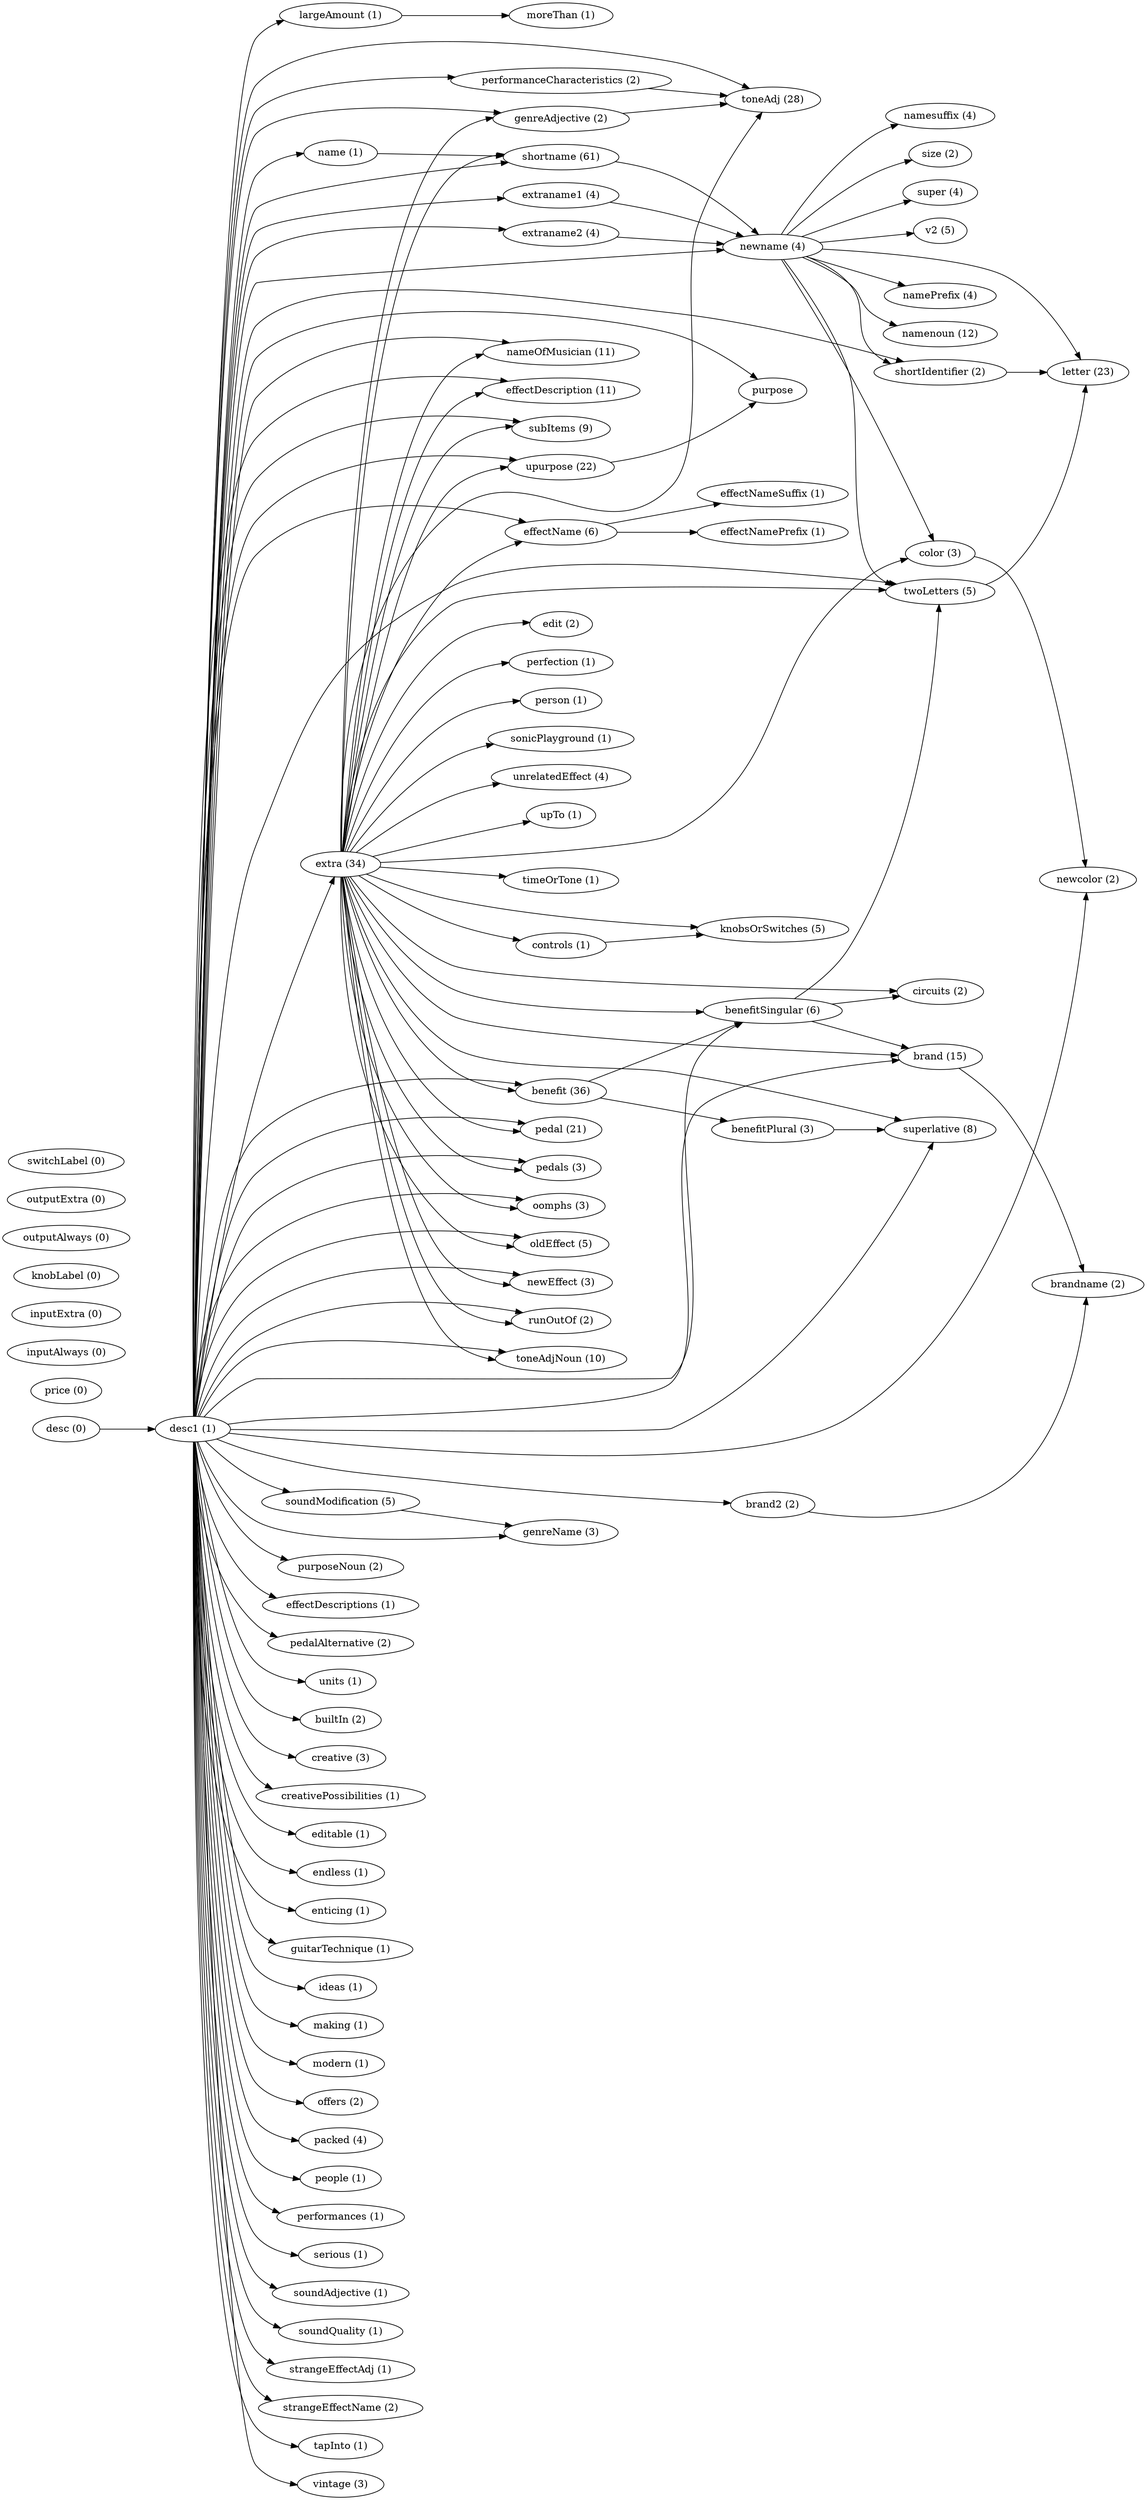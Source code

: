 
  digraph grammar {
    rankdir=LR;
    nameOfMusician[label="nameOfMusician (11)"];
largeAmount[label="largeAmount (1)"];
genreAdjective[label="genreAdjective (2)"];
genreName[label="genreName (3)"];
soundModification[label="soundModification (5)"];
price[label="price (0)"];
name[label="name (1)"];
shortname[label="shortname (61)"];
newname[label="newname (4)"];
color[label="color (3)"];
brand[label="brand (15)"];
brand2[label="brand2 (2)"];
twoLetters[label="twoLetters (5)"];
letter[label="letter (23)"];
shortIdentifier[label="shortIdentifier (2)"];
extraname1[label="extraname1 (4)"];
extraname2[label="extraname2 (4)"];
upurpose[label="upurpose (22)"];
desc[label="desc (0)"];
desc1[label="desc1 (1)"];
extra[label="extra (34)"];
purposeNoun[label="purposeNoun (2)"];
effectDescription[label="effectDescription (11)"];
effectDescriptions[label="effectDescriptions (1)"];
subItems[label="subItems (9)"];
effectName[label="effectName (6)"];
benefit[label="benefit (36)"];
benefitSingular[label="benefitSingular (6)"];
benefitPlural[label="benefitPlural (3)"];
pedal[label="pedal (21)"];
pedals[label="pedals (3)"];
pedalAlternative[label="pedalAlternative (2)"];
controls[label="controls (1)"];
performanceCharacteristics[label="performanceCharacteristics (2)"];
units[label="units (1)"];
oomphs[label="oomphs (3)"];
timeOrTone[label="timeOrTone (1)"];
oldEffect[label="oldEffect (5)"];
newEffect[label="newEffect (3)"];
circuits[label="circuits (2)"];
brandname[label="brandname (2)"];
builtIn[label="builtIn (2)"];
creative[label="creative (3)"];
creativePossibilities[label="creativePossibilities (1)"];
edit[label="edit (2)"];
editable[label="editable (1)"];
effectNamePrefix[label="effectNamePrefix (1)"];
effectNameSuffix[label="effectNameSuffix (1)"];
endless[label="endless (1)"];
enticing[label="enticing (1)"];
guitarTechnique[label="guitarTechnique (1)"];
ideas[label="ideas (1)"];
inputAlways[label="inputAlways (0)"];
inputExtra[label="inputExtra (0)"];
knobLabel[label="knobLabel (0)"];
knobsOrSwitches[label="knobsOrSwitches (5)"];
making[label="making (1)"];
modern[label="modern (1)"];
moreThan[label="moreThan (1)"];
namePrefix[label="namePrefix (4)"];
namenoun[label="namenoun (12)"];
namesuffix[label="namesuffix (4)"];
newcolor[label="newcolor (2)"];
offers[label="offers (2)"];
outputAlways[label="outputAlways (0)"];
outputExtra[label="outputExtra (0)"];
packed[label="packed (4)"];
people[label="people (1)"];
perfection[label="perfection (1)"];
performances[label="performances (1)"];
person[label="person (1)"];
runOutOf[label="runOutOf (2)"];
serious[label="serious (1)"];
size[label="size (2)"];
sonicPlayground[label="sonicPlayground (1)"];
soundAdjective[label="soundAdjective (1)"];
soundQuality[label="soundQuality (1)"];
strangeEffectAdj[label="strangeEffectAdj (1)"];
strangeEffectName[label="strangeEffectName (2)"];
super[label="super (4)"];
superlative[label="superlative (8)"];
switchLabel[label="switchLabel (0)"];
tapInto[label="tapInto (1)"];
toneAdj[label="toneAdj (28)"];
toneAdjNoun[label="toneAdjNoun (10)"];
unrelatedEffect[label="unrelatedEffect (4)"];
upTo[label="upTo (1)"];
v2[label="v2 (5)"];
vintage[label="vintage (3)"];
    largeAmount -> moreThan;
genreAdjective -> toneAdj;
soundModification -> genreName;
name -> shortname;
shortname -> newname;
newname -> namenoun;
newname -> super;
newname -> namePrefix;
newname -> v2;
newname -> namesuffix;
newname -> size;
newname -> color;
newname -> twoLetters;
newname -> shortIdentifier;
newname -> letter;
color -> newcolor;
brand -> brandname;
brand2 -> brandname;
twoLetters -> letter;
shortIdentifier -> letter;
extraname1 -> newname;
extraname2 -> newname;
upurpose -> purpose;
desc -> desc1;
desc1 -> shortname;
desc1 -> benefitSingular;
desc1 -> superlative;
desc1 -> making;
desc1 -> upurpose;
desc1 -> performances;
desc1 -> performanceCharacteristics;
desc1 -> tapInto;
desc1 -> largeAmount;
desc1 -> builtIn;
desc1 -> subItems;
desc1 -> extra;
desc1 -> packed;
desc1 -> brand;
desc1 -> shortIdentifier;
desc1 -> soundAdjective;
desc1 -> serious;
desc1 -> people;
desc1 -> runOutOf;
desc1 -> ideas;
desc1 -> editable;
desc1 -> endless;
desc1 -> creativePossibilities;
desc1 -> offers;
desc1 -> enticing;
desc1 -> creative;
desc1 -> vintage;
desc1 -> oldEffect;
desc1 -> modern;
desc1 -> newEffect;
desc1 -> soundQuality;
desc1 -> pedal;
desc1 -> newname;
desc1 -> pedalAlternative;
desc1 -> extraname1;
desc1 -> extraname2;
desc1 -> toneAdjNoun;
desc1 -> effectDescription;
desc1 -> soundModification;
desc1 -> brand2;
desc1 -> units;
desc1 -> benefit;
desc1 -> genreAdjective;
desc1 -> genreName;
desc1 -> guitarTechnique;
desc1 -> nameOfMusician;
desc1 -> toneAdj;
desc1 -> strangeEffectName;
desc1 -> strangeEffectAdj;
desc1 -> pedals;
desc1 -> purposeNoun;
desc1 -> effectName;
desc1 -> oomphs;
desc1 -> purpose;
desc1 -> name;
desc1 -> newcolor;
desc1 -> twoLetters;
desc1 -> effectDescriptions;
extra -> shortname;
extra -> circuits;
extra -> controls;
extra -> edit;
extra -> perfection;
extra -> benefit;
extra -> sonicPlayground;
extra -> upTo;
extra -> oomphs;
extra -> runOutOf;
extra -> timeOrTone;
extra -> knobsOrSwitches;
extra -> upurpose;
extra -> benefitSingular;
extra -> toneAdjNoun;
extra -> toneAdj;
extra -> superlative;
extra -> subItems;
extra -> effectName;
extra -> brand;
extra -> genreAdjective;
extra -> effectDescription;
extra -> person;
extra -> unrelatedEffect;
extra -> oldEffect;
extra -> newEffect;
extra -> twoLetters;
extra -> pedals;
extra -> pedal;
extra -> nameOfMusician;
extra -> color;
effectName -> effectNamePrefix;
effectName -> effectNameSuffix;
benefit -> benefitSingular;
benefit -> benefitPlural;
benefitSingular -> brand;
benefitSingular -> circuits;
benefitSingular -> twoLetters;
benefitPlural -> superlative;
controls -> knobsOrSwitches;
performanceCharacteristics -> toneAdj;
  }
